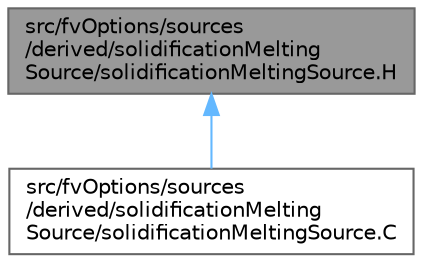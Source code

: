 digraph "src/fvOptions/sources/derived/solidificationMeltingSource/solidificationMeltingSource.H"
{
 // LATEX_PDF_SIZE
  bgcolor="transparent";
  edge [fontname=Helvetica,fontsize=10,labelfontname=Helvetica,labelfontsize=10];
  node [fontname=Helvetica,fontsize=10,shape=box,height=0.2,width=0.4];
  Node1 [id="Node000001",label="src/fvOptions/sources\l/derived/solidificationMelting\lSource/solidificationMeltingSource.H",height=0.2,width=0.4,color="gray40", fillcolor="grey60", style="filled", fontcolor="black",tooltip=" "];
  Node1 -> Node2 [id="edge1_Node000001_Node000002",dir="back",color="steelblue1",style="solid",tooltip=" "];
  Node2 [id="Node000002",label="src/fvOptions/sources\l/derived/solidificationMelting\lSource/solidificationMeltingSource.C",height=0.2,width=0.4,color="grey40", fillcolor="white", style="filled",URL="$solidificationMeltingSource_8C.html",tooltip=" "];
}
